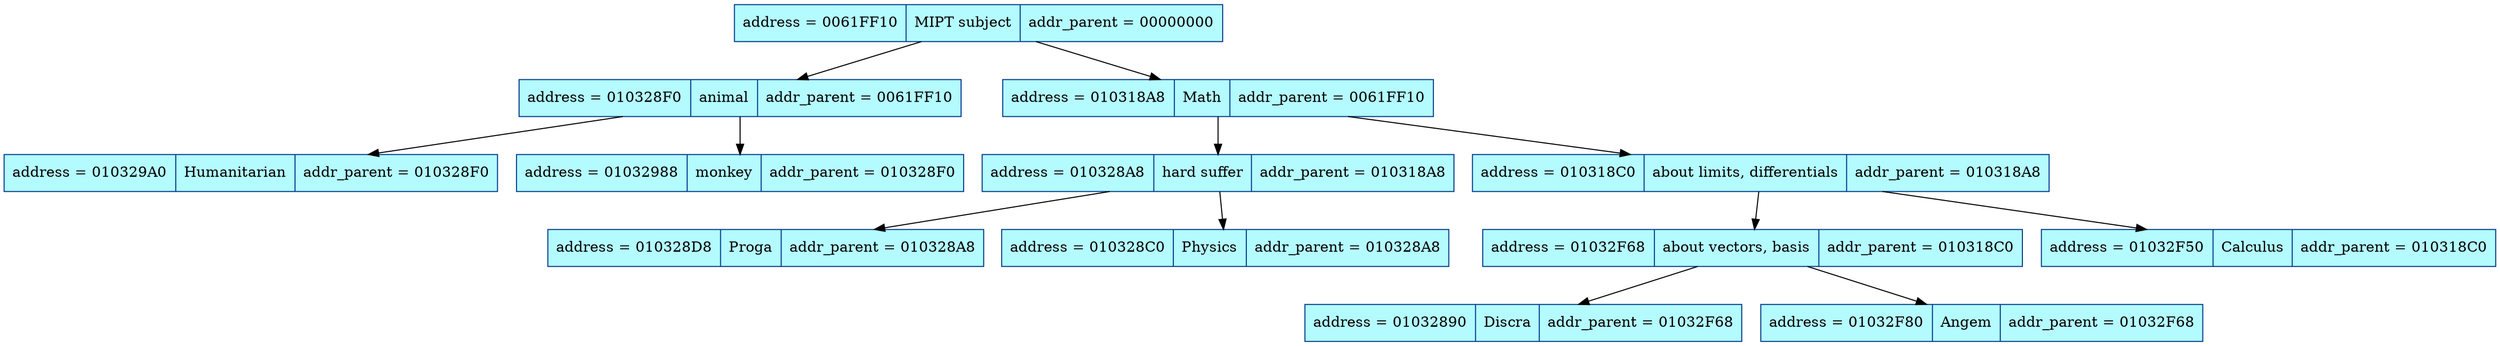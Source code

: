 digraph structs {
rankdir=HR;
node[color= "#003A8C",style="filled", fillcolor="#B4FBFF", fontsize=14];
edge[color="black", weight = 9,fontsize=14];
el_0061FF10 [shape=record, label= "address = 0061FF10|MIPT subject| addr_parent = 00000000"];
el_010328F0 [shape=record, label= "address = 010328F0|animal| addr_parent = 0061FF10"];
el_010329A0 [shape=record, label= "address = 010329A0|Humanitarian| addr_parent = 010328F0"];
el_01032988 [shape=record, label= "address = 01032988|monkey| addr_parent = 010328F0"];
el_010318A8 [shape=record, label= "address = 010318A8|Math| addr_parent = 0061FF10"];
el_010328A8 [shape=record, label= "address = 010328A8|hard suffer| addr_parent = 010318A8"];
el_010328D8 [shape=record, label= "address = 010328D8|Proga| addr_parent = 010328A8"];
el_010328C0 [shape=record, label= "address = 010328C0|Physics| addr_parent = 010328A8"];
el_010318C0 [shape=record, label= "address = 010318C0|about limits, differentials| addr_parent = 010318A8"];
el_01032F68 [shape=record, label= "address = 01032F68|about vectors, basis| addr_parent = 010318C0"];
el_01032890 [shape=record, label= "address = 01032890|Discra| addr_parent = 01032F68"];
el_01032F80 [shape=record, label= "address = 01032F80|Angem| addr_parent = 01032F68"];
el_01032F50 [shape=record, label= "address = 01032F50|Calculus| addr_parent = 010318C0"];
el_0061FF10->el_010328F0;
el_010328F0->el_010329A0;
el_010328F0->el_01032988;
el_0061FF10->el_010318A8;
el_010318A8->el_010328A8;
el_010328A8->el_010328D8;
el_010328A8->el_010328C0;
el_010318A8->el_010318C0;
el_010318C0->el_01032F68;
el_01032F68->el_01032890;
el_01032F68->el_01032F80;
el_010318C0->el_01032F50;

}